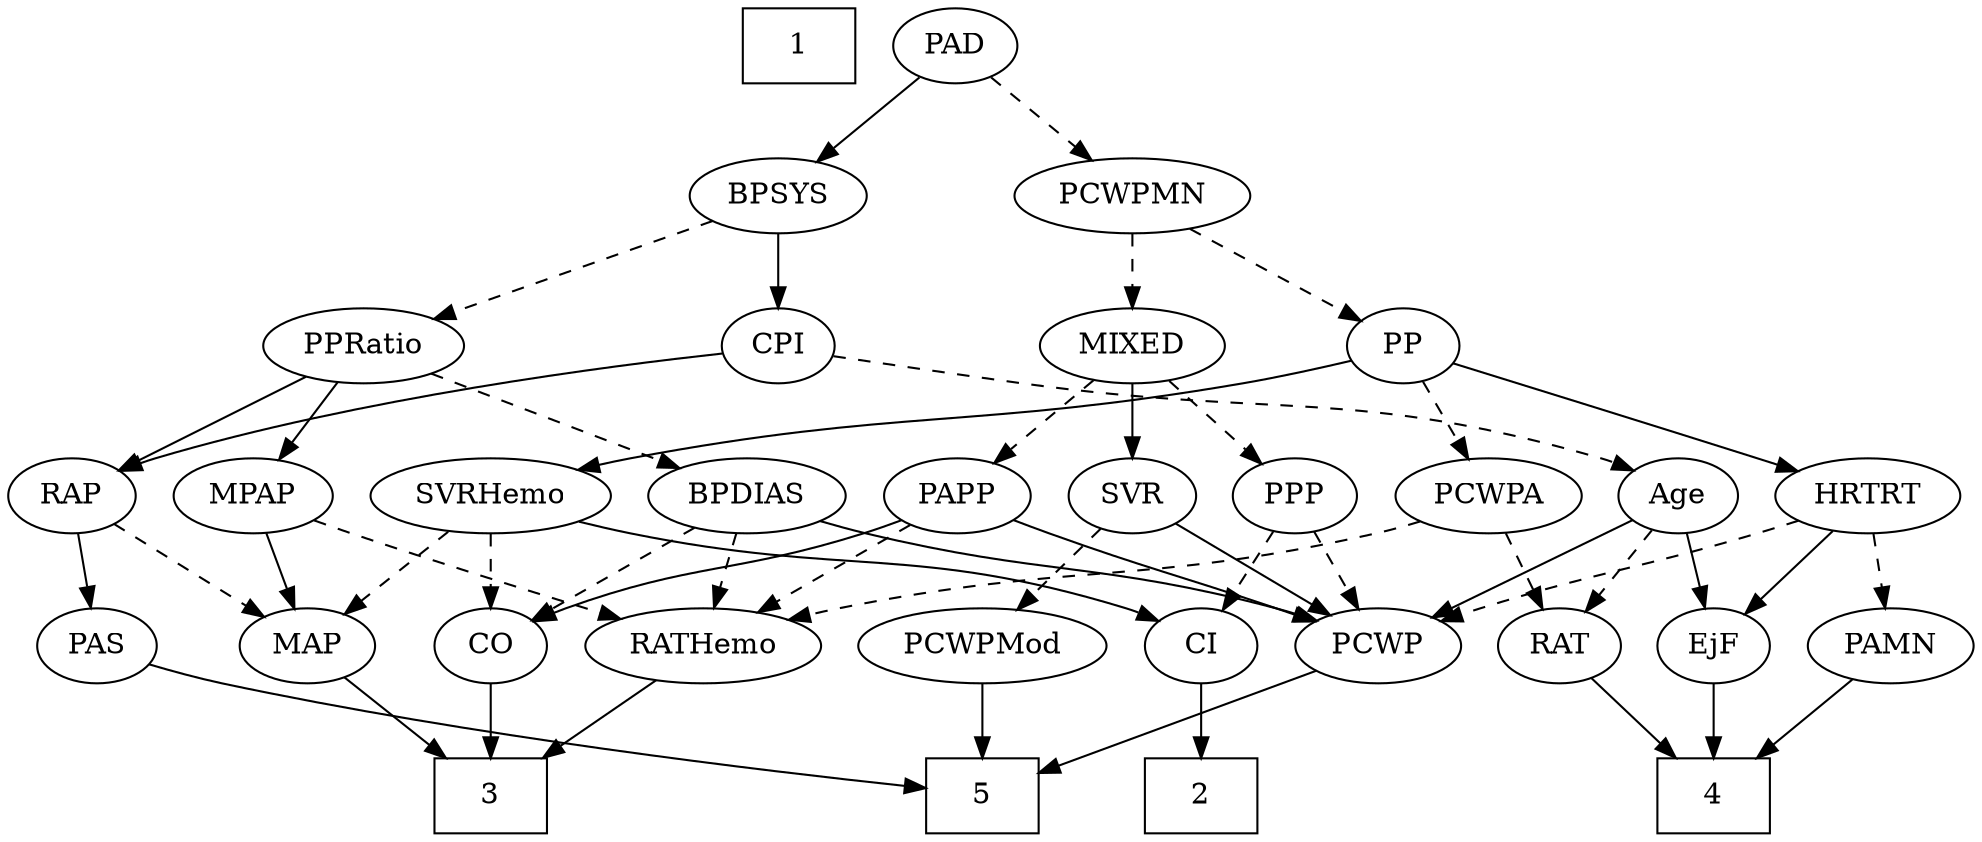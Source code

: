 strict digraph {
	graph [bb="0,0,871.34,396"];
	node [label="\N"];
	1	[height=0.5,
		pos="316.95,378",
		shape=box,
		width=0.75];
	2	[height=0.5,
		pos="521.95,18",
		shape=box,
		width=0.75];
	3	[height=0.5,
		pos="211.95,18",
		shape=box,
		width=0.75];
	4	[height=0.5,
		pos="753.95,18",
		shape=box,
		width=0.75];
	5	[height=0.5,
		pos="424.95,18",
		shape=box,
		width=0.75];
	Age	[height=0.5,
		pos="738.95,162",
		width=0.75];
	EjF	[height=0.5,
		pos="753.95,90",
		width=0.75];
	Age -> EjF	[pos="e,750.25,108.28 742.58,144.05 744.25,136.26 746.27,126.82 748.14,118.08",
		style=solid];
	RAT	[height=0.5,
		pos="681.95,90",
		width=0.75827];
	Age -> RAT	[pos="e,694.29,106.16 726.58,145.81 719.04,136.55 709.24,124.52 700.75,114.09",
		style=dashed];
	PCWP	[height=0.5,
		pos="601.95,90",
		width=0.97491];
	Age -> PCWP	[pos="e,626.19,103.39 718.14,150.37 696.14,139.13 661.11,121.23 635.26,108.02",
		style=solid];
	EjF -> 4	[pos="e,753.95,36.104 753.95,71.697 753.95,63.983 753.95,54.712 753.95,46.112",
		style=solid];
	RAP	[height=0.5,
		pos="27.948,162",
		width=0.77632];
	PAS	[height=0.5,
		pos="43.948,90",
		width=0.75];
	RAP -> PAS	[pos="e,39.999,108.28 31.821,144.05 33.602,136.26 35.76,126.82 37.758,118.08",
		style=solid];
	MAP	[height=0.5,
		pos="121.95,90",
		width=0.84854];
	RAP -> MAP	[pos="e,103.7,104.58 45.628,147.83 59.629,137.41 79.408,122.68 95.322,110.83",
		style=dashed];
	MIXED	[height=0.5,
		pos="491.95,234",
		width=1.1193];
	SVR	[height=0.5,
		pos="491.95,162",
		width=0.77632];
	MIXED -> SVR	[pos="e,491.95,180.1 491.95,215.7 491.95,207.98 491.95,198.71 491.95,190.11",
		style=solid];
	PPP	[height=0.5,
		pos="564.95,162",
		width=0.75];
	MIXED -> PPP	[pos="e,549.79,177.54 508.15,217.46 518.25,207.78 531.39,195.17 542.49,184.53",
		style=dashed];
	PAPP	[height=0.5,
		pos="413.95,162",
		width=0.88464];
	MIXED -> PAPP	[pos="e,430.14,177.54 474.64,217.46 463.74,207.68 449.53,194.93 437.6,184.22",
		style=dashed];
	MPAP	[height=0.5,
		pos="108.95,162",
		width=0.97491];
	RATHemo	[height=0.5,
		pos="305.95,90",
		width=1.3721];
	MPAP -> RATHemo	[pos="e,270.88,102.75 135.88,150.42 141.51,148.26 147.41,146.03 152.95,144 189.27,130.7 230.75,116.38 261.35,105.99",
		style=dashed];
	MPAP -> MAP	[pos="e,118.74,108.28 112.09,144.05 113.53,136.35 115.26,127.03 116.87,118.36",
		style=solid];
	BPSYS	[height=0.5,
		pos="289.95,306",
		width=1.0471];
	CPI	[height=0.5,
		pos="289.95,234",
		width=0.75];
	BPSYS -> CPI	[pos="e,289.95,252.1 289.95,287.7 289.95,279.98 289.95,270.71 289.95,262.11",
		style=solid];
	PPRatio	[height=0.5,
		pos="156.95,234",
		width=1.1013];
	BPSYS -> PPRatio	[pos="e,182.09,248.23 265.55,292.16 244.63,281.15 214.27,265.17 190.96,252.9",
		style=dashed];
	PAD	[height=0.5,
		pos="390.95,378",
		width=0.79437];
	PAD -> BPSYS	[pos="e,310.44,321.2 372.42,364.16 357.49,353.81 336.21,339.06 319.01,327.14",
		style=solid];
	PCWPMN	[height=0.5,
		pos="491.95,306",
		width=1.3902];
	PAD -> PCWPMN	[pos="e,470.02,322.19 409.47,364.16 424.02,354.08 444.58,339.83 461.54,328.08",
		style=dashed];
	CO	[height=0.5,
		pos="211.95,90",
		width=0.75];
	CO -> 3	[pos="e,211.95,36.104 211.95,71.697 211.95,63.983 211.95,54.712 211.95,46.112",
		style=solid];
	PAS -> 5	[pos="e,397.73,20.728 64.871,78.44 70.322,76.025 76.264,73.678 81.948,72 190.34,40.01 324.02,26.446 387.75,21.48",
		style=solid];
	PAMN	[height=0.5,
		pos="834.95,90",
		width=1.011];
	PAMN -> 4	[pos="e,773.77,36.127 817.37,73.811 806.94,64.794 793.48,53.161 781.64,42.933",
		style=solid];
	RATHemo -> 3	[pos="e,235.06,36.211 285.09,73.465 272.81,64.325 257.05,52.589 243.31,42.354",
		style=solid];
	CPI -> Age	[pos="e,718.44,174.03 316.35,230.1 401.55,220.67 665.78,190.86 702.95,180 704.89,179.43 706.86,178.77 708.82,178.05",
		style=dashed];
	CPI -> RAP	[pos="e,49.565,173.8 264.4,227.66 213.7,216.94 102.05,192.75 64.948,180 63.042,179.35 61.102,178.63 59.16,177.86",
		style=solid];
	RAT -> 4	[pos="e,736.25,36.204 696.87,74.496 706.08,65.538 718.14,53.813 728.8,43.45",
		style=solid];
	PCWPMod	[height=0.5,
		pos="424.95,90",
		width=1.4443];
	SVR -> PCWPMod	[pos="e,440.54,107.29 477.74,146.15 468.96,136.98 457.5,125.01 447.5,114.56",
		style=dashed];
	SVR -> PCWP	[pos="e,580.75,104.49 511.11,148.81 527.98,138.07 552.81,122.27 572.25,109.9",
		style=solid];
	PCWPMod -> 5	[pos="e,424.95,36.104 424.95,71.697 424.95,63.983 424.95,54.712 424.95,46.112",
		style=solid];
	PCWPA	[height=0.5,
		pos="651.95,162",
		width=1.1555];
	PCWPA -> RATHemo	[pos="e,341.95,102.37 621.18,149.8 614.56,147.66 607.57,145.59 600.95,144 497.37,119.06 467.97,131.04 363.95,108 360.03,107.13 355.98,\
106.14 351.93,105.09",
		style=dashed];
	PCWPA -> RAT	[pos="e,674.75,107.79 659.21,144.05 662.67,135.97 666.9,126.12 670.76,117.11",
		style=dashed];
	PCWPMN -> MIXED	[pos="e,491.95,252.1 491.95,287.7 491.95,279.98 491.95,270.71 491.95,262.11",
		style=dashed];
	PP	[height=0.5,
		pos="613.95,234",
		width=0.75];
	PCWPMN -> PP	[pos="e,594.04,246.43 517.52,290.33 537.28,278.99 564.61,263.31 585.14,251.53",
		style=dashed];
	SVRHemo	[height=0.5,
		pos="211.95,162",
		width=1.3902];
	SVRHemo -> CO	[pos="e,211.95,108.1 211.95,143.7 211.95,135.98 211.95,126.71 211.95,118.11",
		style=dashed];
	SVRHemo -> MAP	[pos="e,139.73,104.83 191.97,145.46 179.02,135.39 162.02,122.16 148.01,111.27",
		style=dashed];
	CI	[height=0.5,
		pos="521.95,90",
		width=0.75];
	SVRHemo -> CI	[pos="e,501.4,101.89 248.6,149.73 255.96,147.67 263.67,145.65 270.95,144 365.43,122.55 393.49,136.96 485.95,108 487.88,107.4 489.84,106.71 \
491.79,105.96",
		style=solid];
	BPDIAS	[height=0.5,
		pos="321.95,162",
		width=1.1735];
	BPDIAS -> CO	[pos="e,230.78,102.99 299.42,146.67 282.03,135.6 257.88,120.23 239.37,108.45",
		style=dashed];
	BPDIAS -> RATHemo	[pos="e,309.9,108.28 318.07,144.05 316.29,136.26 314.14,126.82 312.14,118.08",
		style=dashed];
	BPDIAS -> PCWP	[pos="e,575.68,102.02 353.31,149.84 359.76,147.74 366.54,145.68 372.95,144 453.96,122.71 477.46,131.18 557.95,108 560.59,107.24 563.29,\
106.39 565.99,105.48",
		style=solid];
	MAP -> 3	[pos="e,190.07,36.019 139.73,75.17 151.8,65.778 168.07,53.127 182.11,42.209",
		style=solid];
	PP -> PCWPA	[pos="e,642.92,179.63 622.76,216.76 627.3,208.4 632.94,198.02 638.05,188.61",
		style=dashed];
	PP -> SVRHemo	[pos="e,248.56,174.46 589.07,226.58 575.01,223.11 557.08,218.95 540.95,216 421.86,194.25 389.44,204.83 270.95,180 266.84,179.14 262.6,\
178.14 258.36,177.07",
		style=solid];
	HRTRT	[height=0.5,
		pos="823.95,162",
		width=1.1013];
	PP -> HRTRT	[pos="e,793.39,173.69 637.72,225.31 669.17,215.1 726.3,196.44 774.95,180 777.84,179.02 780.83,178.01 783.83,176.98",
		style=solid];
	PPP -> PCWP	[pos="e,593.16,107.63 573.53,144.76 577.95,136.4 583.44,126.02 588.41,116.61",
		style=dashed];
	PPP -> CI	[pos="e,531.67,106.82 555.19,145.12 549.8,136.34 543,125.26 536.95,115.42",
		style=dashed];
	PPRatio -> RAP	[pos="e,48.595,174.2 132.38,219.67 111.05,208.09 80.112,191.31 57.446,179.01",
		style=solid];
	PPRatio -> MPAP	[pos="e,120.24,179.47 145.57,216.41 139.71,207.87 132.45,197.28 125.94,187.79",
		style=solid];
	PPRatio -> BPDIAS	[pos="e,292.99,175.29 184.94,221.13 212.07,209.62 253.43,192.07 283.61,179.26",
		style=dashed];
	PCWP -> 5	[pos="e,452.08,29.732 575.07,78.369 544.79,66.394 495.4,46.864 461.6,33.497",
		style=solid];
	CI -> 2	[pos="e,521.95,36.104 521.95,71.697 521.95,63.983 521.95,54.712 521.95,46.112",
		style=solid];
	PAPP -> CO	[pos="e,233.02,101.64 389.41,150.3 384.03,148.1 378.33,145.88 372.95,144 318.38,124.9 302.04,128.41 247.95,108 246.1,107.3 244.23,106.55 \
242.34,105.77",
		style=solid];
	PAPP -> RATHemo	[pos="e,329.28,106.12 393.89,148 378.16,137.8 355.97,123.42 337.82,111.66",
		style=dashed];
	PAPP -> PCWP	[pos="e,575.01,101.57 438.57,150.52 443.95,148.31 449.62,146.03 454.95,144 500.25,126.71 512.44,124.74 557.95,108 560.46,107.08 563.04,\
106.11 565.64,105.14",
		style=solid];
	HRTRT -> EjF	[pos="e,768.34,105.39 808.06,145.12 798.46,135.51 786.08,123.13 775.58,112.63",
		style=solid];
	HRTRT -> PAMN	[pos="e,832.26,108.1 826.67,143.7 827.88,135.98 829.34,126.71 830.69,118.11",
		style=dashed];
	HRTRT -> PCWP	[pos="e,628.79,101.84 793.72,150.19 787.54,148.07 781.05,145.91 774.95,144 718.14,126.24 702.44,126.75 645.95,108 643.41,107.16 640.81,\
106.26 638.19,105.32",
		style=dashed];
}
